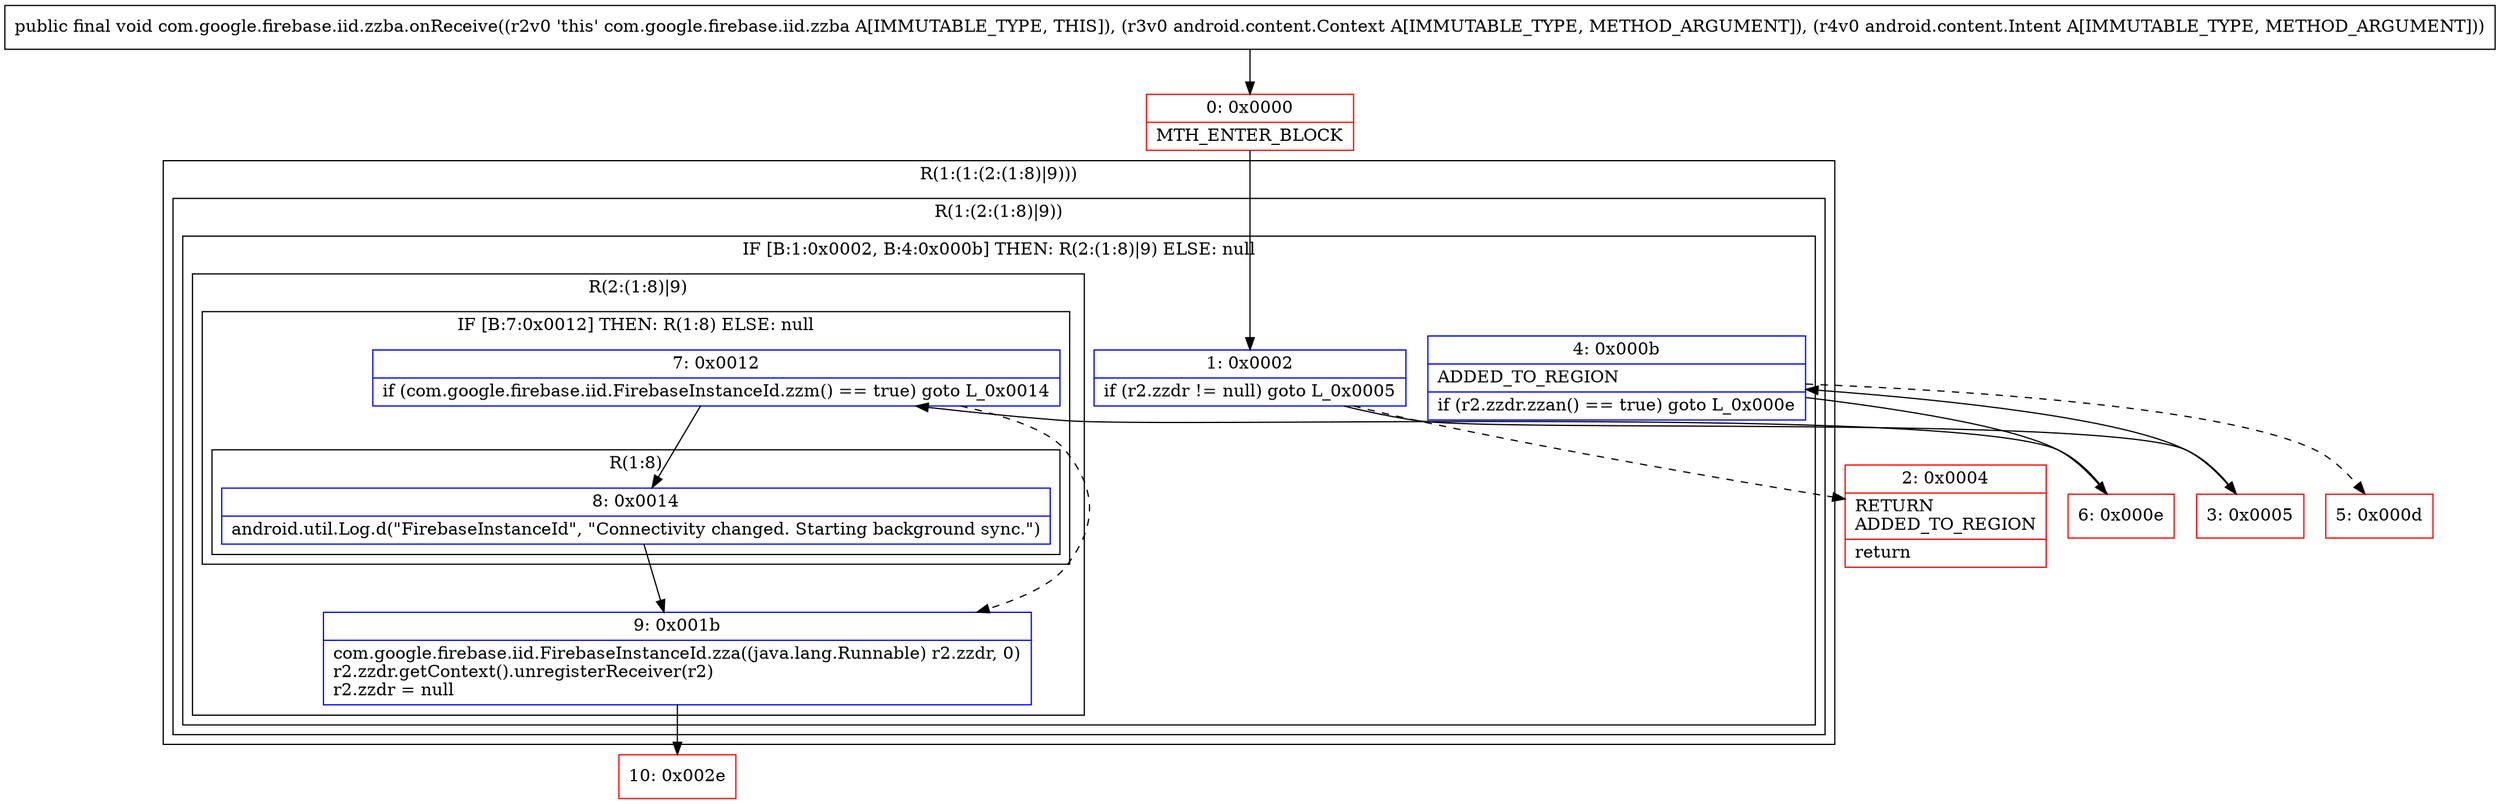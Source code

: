 digraph "CFG forcom.google.firebase.iid.zzba.onReceive(Landroid\/content\/Context;Landroid\/content\/Intent;)V" {
subgraph cluster_Region_631643891 {
label = "R(1:(1:(2:(1:8)|9)))";
node [shape=record,color=blue];
subgraph cluster_Region_1356011811 {
label = "R(1:(2:(1:8)|9))";
node [shape=record,color=blue];
subgraph cluster_IfRegion_126202739 {
label = "IF [B:1:0x0002, B:4:0x000b] THEN: R(2:(1:8)|9) ELSE: null";
node [shape=record,color=blue];
Node_1 [shape=record,label="{1\:\ 0x0002|if (r2.zzdr != null) goto L_0x0005\l}"];
Node_4 [shape=record,label="{4\:\ 0x000b|ADDED_TO_REGION\l|if (r2.zzdr.zzan() == true) goto L_0x000e\l}"];
subgraph cluster_Region_237227784 {
label = "R(2:(1:8)|9)";
node [shape=record,color=blue];
subgraph cluster_IfRegion_468130233 {
label = "IF [B:7:0x0012] THEN: R(1:8) ELSE: null";
node [shape=record,color=blue];
Node_7 [shape=record,label="{7\:\ 0x0012|if (com.google.firebase.iid.FirebaseInstanceId.zzm() == true) goto L_0x0014\l}"];
subgraph cluster_Region_1404375527 {
label = "R(1:8)";
node [shape=record,color=blue];
Node_8 [shape=record,label="{8\:\ 0x0014|android.util.Log.d(\"FirebaseInstanceId\", \"Connectivity changed. Starting background sync.\")\l}"];
}
}
Node_9 [shape=record,label="{9\:\ 0x001b|com.google.firebase.iid.FirebaseInstanceId.zza((java.lang.Runnable) r2.zzdr, 0)\lr2.zzdr.getContext().unregisterReceiver(r2)\lr2.zzdr = null\l}"];
}
}
}
}
Node_0 [shape=record,color=red,label="{0\:\ 0x0000|MTH_ENTER_BLOCK\l}"];
Node_2 [shape=record,color=red,label="{2\:\ 0x0004|RETURN\lADDED_TO_REGION\l|return\l}"];
Node_3 [shape=record,color=red,label="{3\:\ 0x0005}"];
Node_5 [shape=record,color=red,label="{5\:\ 0x000d}"];
Node_6 [shape=record,color=red,label="{6\:\ 0x000e}"];
Node_10 [shape=record,color=red,label="{10\:\ 0x002e}"];
MethodNode[shape=record,label="{public final void com.google.firebase.iid.zzba.onReceive((r2v0 'this' com.google.firebase.iid.zzba A[IMMUTABLE_TYPE, THIS]), (r3v0 android.content.Context A[IMMUTABLE_TYPE, METHOD_ARGUMENT]), (r4v0 android.content.Intent A[IMMUTABLE_TYPE, METHOD_ARGUMENT])) }"];
MethodNode -> Node_0;
Node_1 -> Node_2[style=dashed];
Node_1 -> Node_3;
Node_4 -> Node_5[style=dashed];
Node_4 -> Node_6;
Node_7 -> Node_8;
Node_7 -> Node_9[style=dashed];
Node_8 -> Node_9;
Node_9 -> Node_10;
Node_0 -> Node_1;
Node_3 -> Node_4;
Node_6 -> Node_7;
}

